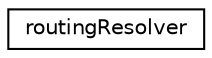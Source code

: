 digraph "Graphical Class Hierarchy"
{
  edge [fontname="Helvetica",fontsize="10",labelfontname="Helvetica",labelfontsize="10"];
  node [fontname="Helvetica",fontsize="10",shape=record];
  rankdir="LR";
  Node0 [label="routingResolver",height=0.2,width=0.4,color="black", fillcolor="white", style="filled",URL="$structrouting_resolver.html"];
}
